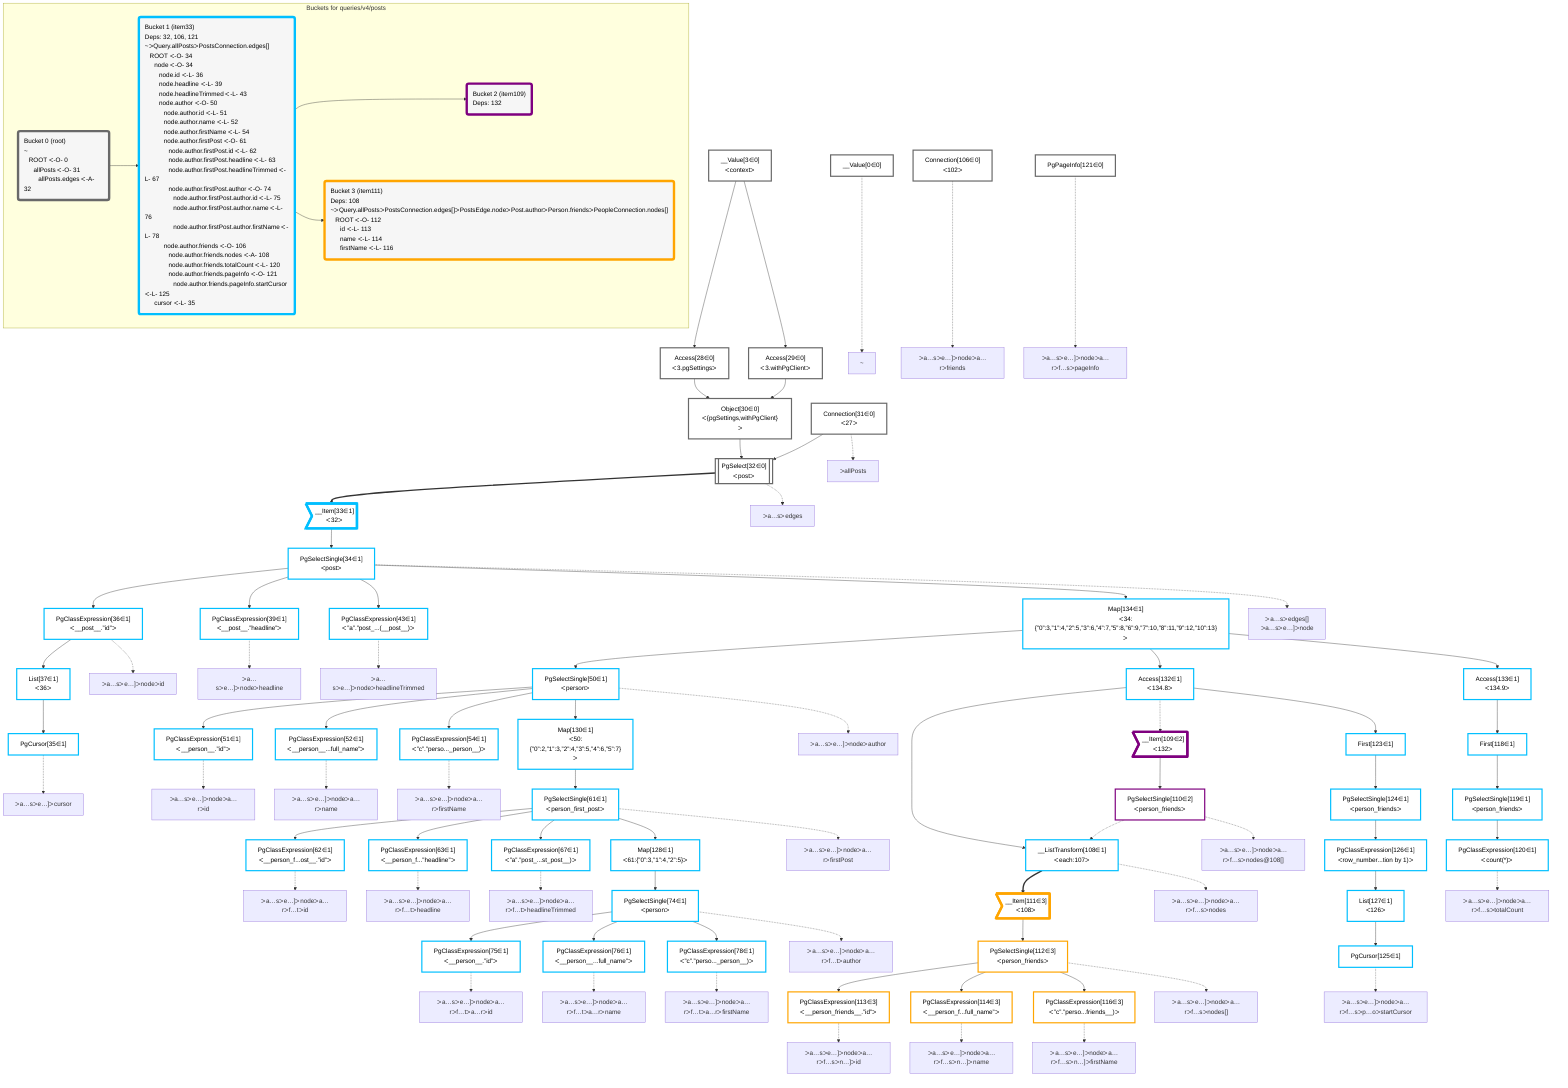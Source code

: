 graph TD
    classDef path fill:#eee,stroke:#000,color:#000
    classDef plan fill:#fff,stroke-width:3px,color:#000
    classDef itemplan fill:#fff,stroke-width:6px,color:#000
    classDef sideeffectplan fill:#f00,stroke-width:6px,color:#000
    classDef bucket fill:#f6f6f6,color:#000,stroke-width:6px,text-align:left


    %% define plans
    __Value0["__Value[0∈0]"]:::plan
    __Value3["__Value[3∈0]<br />ᐸcontextᐳ"]:::plan
    Access28["Access[28∈0]<br />ᐸ3.pgSettingsᐳ"]:::plan
    Access29["Access[29∈0]<br />ᐸ3.withPgClientᐳ"]:::plan
    Object30["Object[30∈0]<br />ᐸ{pgSettings,withPgClient}ᐳ"]:::plan
    Connection31["Connection[31∈0]<br />ᐸ27ᐳ"]:::plan
    PgSelect32[["PgSelect[32∈0]<br />ᐸpostᐳ"]]:::plan
    __Item33>"__Item[33∈1]<br />ᐸ32ᐳ"]:::itemplan
    PgSelectSingle34["PgSelectSingle[34∈1]<br />ᐸpostᐳ"]:::plan
    PgClassExpression36["PgClassExpression[36∈1]<br />ᐸ__post__.”id”ᐳ"]:::plan
    List37["List[37∈1]<br />ᐸ36ᐳ"]:::plan
    PgCursor35["PgCursor[35∈1]"]:::plan
    PgClassExpression39["PgClassExpression[39∈1]<br />ᐸ__post__.”headline”ᐳ"]:::plan
    PgClassExpression43["PgClassExpression[43∈1]<br />ᐸ”a”.”post_...(__post__)ᐳ"]:::plan
    Map134["Map[134∈1]<br />ᐸ34:{”0”:3,”1”:4,”2”:5,”3”:6,”4”:7,”5”:8,”6”:9,”7”:10,”8”:11,”9”:12,”10”:13}ᐳ"]:::plan
    PgSelectSingle50["PgSelectSingle[50∈1]<br />ᐸpersonᐳ"]:::plan
    PgClassExpression51["PgClassExpression[51∈1]<br />ᐸ__person__.”id”ᐳ"]:::plan
    PgClassExpression52["PgClassExpression[52∈1]<br />ᐸ__person__...full_name”ᐳ"]:::plan
    PgClassExpression54["PgClassExpression[54∈1]<br />ᐸ”c”.”perso..._person__)ᐳ"]:::plan
    Map130["Map[130∈1]<br />ᐸ50:{”0”:2,”1”:3,”2”:4,”3”:5,”4”:6,”5”:7}ᐳ"]:::plan
    PgSelectSingle61["PgSelectSingle[61∈1]<br />ᐸperson_first_postᐳ"]:::plan
    PgClassExpression62["PgClassExpression[62∈1]<br />ᐸ__person_f...ost__.”id”ᐳ"]:::plan
    PgClassExpression63["PgClassExpression[63∈1]<br />ᐸ__person_f...”headline”ᐳ"]:::plan
    PgClassExpression67["PgClassExpression[67∈1]<br />ᐸ”a”.”post_...st_post__)ᐳ"]:::plan
    Map128["Map[128∈1]<br />ᐸ61:{”0”:3,”1”:4,”2”:5}ᐳ"]:::plan
    PgSelectSingle74["PgSelectSingle[74∈1]<br />ᐸpersonᐳ"]:::plan
    PgClassExpression75["PgClassExpression[75∈1]<br />ᐸ__person__.”id”ᐳ"]:::plan
    PgClassExpression76["PgClassExpression[76∈1]<br />ᐸ__person__...full_name”ᐳ"]:::plan
    PgClassExpression78["PgClassExpression[78∈1]<br />ᐸ”c”.”perso..._person__)ᐳ"]:::plan
    Connection106["Connection[106∈0]<br />ᐸ102ᐳ"]:::plan
    Access132["Access[132∈1]<br />ᐸ134.8ᐳ"]:::plan
    __ListTransform108["__ListTransform[108∈1]<br />ᐸeach:107ᐳ"]:::plan
    __Item109>"__Item[109∈2]<br />ᐸ132ᐳ"]:::itemplan
    PgSelectSingle110["PgSelectSingle[110∈2]<br />ᐸperson_friendsᐳ"]:::plan
    __Item111>"__Item[111∈3]<br />ᐸ108ᐳ"]:::itemplan
    PgSelectSingle112["PgSelectSingle[112∈3]<br />ᐸperson_friendsᐳ"]:::plan
    PgClassExpression113["PgClassExpression[113∈3]<br />ᐸ__person_friends__.”id”ᐳ"]:::plan
    PgClassExpression114["PgClassExpression[114∈3]<br />ᐸ__person_f...full_name”ᐳ"]:::plan
    PgClassExpression116["PgClassExpression[116∈3]<br />ᐸ”c”.”perso...friends__)ᐳ"]:::plan
    Access133["Access[133∈1]<br />ᐸ134.9ᐳ"]:::plan
    First118["First[118∈1]"]:::plan
    PgSelectSingle119["PgSelectSingle[119∈1]<br />ᐸperson_friendsᐳ"]:::plan
    PgClassExpression120["PgClassExpression[120∈1]<br />ᐸcount(*)ᐳ"]:::plan
    PgPageInfo121["PgPageInfo[121∈0]"]:::plan
    First123["First[123∈1]"]:::plan
    PgSelectSingle124["PgSelectSingle[124∈1]<br />ᐸperson_friendsᐳ"]:::plan
    PgClassExpression126["PgClassExpression[126∈1]<br />ᐸrow_number...tion by 1)ᐳ"]:::plan
    List127["List[127∈1]<br />ᐸ126ᐳ"]:::plan
    PgCursor125["PgCursor[125∈1]"]:::plan

    %% plan dependencies
    __Value3 --> Access28
    __Value3 --> Access29
    Access28 & Access29 --> Object30
    Object30 & Connection31 --> PgSelect32
    PgSelect32 ==> __Item33
    __Item33 --> PgSelectSingle34
    PgSelectSingle34 --> PgClassExpression36
    PgClassExpression36 --> List37
    List37 --> PgCursor35
    PgSelectSingle34 --> PgClassExpression39
    PgSelectSingle34 --> PgClassExpression43
    PgSelectSingle34 --> Map134
    Map134 --> PgSelectSingle50
    PgSelectSingle50 --> PgClassExpression51
    PgSelectSingle50 --> PgClassExpression52
    PgSelectSingle50 --> PgClassExpression54
    PgSelectSingle50 --> Map130
    Map130 --> PgSelectSingle61
    PgSelectSingle61 --> PgClassExpression62
    PgSelectSingle61 --> PgClassExpression63
    PgSelectSingle61 --> PgClassExpression67
    PgSelectSingle61 --> Map128
    Map128 --> PgSelectSingle74
    PgSelectSingle74 --> PgClassExpression75
    PgSelectSingle74 --> PgClassExpression76
    PgSelectSingle74 --> PgClassExpression78
    Map134 --> Access132
    Access132 --> __ListTransform108
    PgSelectSingle110 -.-> __ListTransform108
    Access132 -.-> __Item109
    __Item109 --> PgSelectSingle110
    __ListTransform108 ==> __Item111
    __Item111 --> PgSelectSingle112
    PgSelectSingle112 --> PgClassExpression113
    PgSelectSingle112 --> PgClassExpression114
    PgSelectSingle112 --> PgClassExpression116
    Map134 --> Access133
    Access133 --> First118
    First118 --> PgSelectSingle119
    PgSelectSingle119 --> PgClassExpression120
    Access132 --> First123
    First123 --> PgSelectSingle124
    PgSelectSingle124 --> PgClassExpression126
    PgClassExpression126 --> List127
    List127 --> PgCursor125

    %% plan-to-path relationships
    P0["~"]
    __Value0 -.-> P0
    P31["ᐳallPosts"]
    Connection31 -.-> P31
    P32["ᐳa…sᐳedges"]
    PgSelect32 -.-> P32
    P34["ᐳa…sᐳedges[]<br />ᐳa…sᐳe…]ᐳnode"]
    PgSelectSingle34 -.-> P34
    P35["ᐳa…sᐳe…]ᐳcursor"]
    PgCursor35 -.-> P35
    P36["ᐳa…sᐳe…]ᐳnodeᐳid"]
    PgClassExpression36 -.-> P36
    P39["ᐳa…sᐳe…]ᐳnodeᐳheadline"]
    PgClassExpression39 -.-> P39
    P43["ᐳa…sᐳe…]ᐳnodeᐳheadlineTrimmed"]
    PgClassExpression43 -.-> P43
    P50["ᐳa…sᐳe…]ᐳnodeᐳauthor"]
    PgSelectSingle50 -.-> P50
    P51["ᐳa…sᐳe…]ᐳnodeᐳa…rᐳid"]
    PgClassExpression51 -.-> P51
    P52["ᐳa…sᐳe…]ᐳnodeᐳa…rᐳname"]
    PgClassExpression52 -.-> P52
    P54["ᐳa…sᐳe…]ᐳnodeᐳa…rᐳfirstName"]
    PgClassExpression54 -.-> P54
    P61["ᐳa…sᐳe…]ᐳnodeᐳa…rᐳfirstPost"]
    PgSelectSingle61 -.-> P61
    P62["ᐳa…sᐳe…]ᐳnodeᐳa…rᐳf…tᐳid"]
    PgClassExpression62 -.-> P62
    P63["ᐳa…sᐳe…]ᐳnodeᐳa…rᐳf…tᐳheadline"]
    PgClassExpression63 -.-> P63
    P67["ᐳa…sᐳe…]ᐳnodeᐳa…rᐳf…tᐳheadlineTrimmed"]
    PgClassExpression67 -.-> P67
    P74["ᐳa…sᐳe…]ᐳnodeᐳa…rᐳf…tᐳauthor"]
    PgSelectSingle74 -.-> P74
    P75["ᐳa…sᐳe…]ᐳnodeᐳa…rᐳf…tᐳa…rᐳid"]
    PgClassExpression75 -.-> P75
    P76["ᐳa…sᐳe…]ᐳnodeᐳa…rᐳf…tᐳa…rᐳname"]
    PgClassExpression76 -.-> P76
    P78["ᐳa…sᐳe…]ᐳnodeᐳa…rᐳf…tᐳa…rᐳfirstName"]
    PgClassExpression78 -.-> P78
    P106["ᐳa…sᐳe…]ᐳnodeᐳa…rᐳfriends"]
    Connection106 -.-> P106
    P108["ᐳa…sᐳe…]ᐳnodeᐳa…rᐳf…sᐳnodes"]
    __ListTransform108 -.-> P108
    P110["ᐳa…sᐳe…]ᐳnodeᐳa…rᐳf…sᐳnodes@108[]"]
    PgSelectSingle110 -.-> P110
    P112["ᐳa…sᐳe…]ᐳnodeᐳa…rᐳf…sᐳnodes[]"]
    PgSelectSingle112 -.-> P112
    P113["ᐳa…sᐳe…]ᐳnodeᐳa…rᐳf…sᐳn…]ᐳid"]
    PgClassExpression113 -.-> P113
    P114["ᐳa…sᐳe…]ᐳnodeᐳa…rᐳf…sᐳn…]ᐳname"]
    PgClassExpression114 -.-> P114
    P116["ᐳa…sᐳe…]ᐳnodeᐳa…rᐳf…sᐳn…]ᐳfirstName"]
    PgClassExpression116 -.-> P116
    P120["ᐳa…sᐳe…]ᐳnodeᐳa…rᐳf…sᐳtotalCount"]
    PgClassExpression120 -.-> P120
    P121["ᐳa…sᐳe…]ᐳnodeᐳa…rᐳf…sᐳpageInfo"]
    PgPageInfo121 -.-> P121
    P125["ᐳa…sᐳe…]ᐳnodeᐳa…rᐳf…sᐳp…oᐳstartCursor"]
    PgCursor125 -.-> P125

    subgraph "Buckets for queries/v4/posts"
    Bucket0("Bucket 0 (root)<br />~<br />⠀ROOT ᐸ-O- 0<br />⠀⠀allPosts ᐸ-O- 31<br />⠀⠀⠀allPosts.edges ᐸ-A- 32"):::bucket
    classDef bucket0 stroke:#696969
    class Bucket0,__Value0,__Value3,Access28,Access29,Object30,Connection31,PgSelect32,Connection106,PgPageInfo121 bucket0
    Bucket1("Bucket 1 (item33)<br />Deps: 32, 106, 121<br />~ᐳQuery.allPostsᐳPostsConnection.edges[]<br />⠀ROOT ᐸ-O- 34<br />⠀⠀node ᐸ-O- 34<br />⠀⠀⠀node.id ᐸ-L- 36<br />⠀⠀⠀node.headline ᐸ-L- 39<br />⠀⠀⠀node.headlineTrimmed ᐸ-L- 43<br />⠀⠀⠀node.author ᐸ-O- 50<br />⠀⠀⠀⠀node.author.id ᐸ-L- 51<br />⠀⠀⠀⠀node.author.name ᐸ-L- 52<br />⠀⠀⠀⠀node.author.firstName ᐸ-L- 54<br />⠀⠀⠀⠀node.author.firstPost ᐸ-O- 61<br />⠀⠀⠀⠀⠀node.author.firstPost.id ᐸ-L- 62<br />⠀⠀⠀⠀⠀node.author.firstPost.headline ᐸ-L- 63<br />⠀⠀⠀⠀⠀node.author.firstPost.headlineTrimmed ᐸ-L- 67<br />⠀⠀⠀⠀⠀node.author.firstPost.author ᐸ-O- 74<br />⠀⠀⠀⠀⠀⠀node.author.firstPost.author.id ᐸ-L- 75<br />⠀⠀⠀⠀⠀⠀node.author.firstPost.author.name ᐸ-L- 76<br />⠀⠀⠀⠀⠀⠀node.author.firstPost.author.firstName ᐸ-L- 78<br />⠀⠀⠀⠀node.author.friends ᐸ-O- 106<br />⠀⠀⠀⠀⠀node.author.friends.nodes ᐸ-A- 108<br />⠀⠀⠀⠀⠀node.author.friends.totalCount ᐸ-L- 120<br />⠀⠀⠀⠀⠀node.author.friends.pageInfo ᐸ-O- 121<br />⠀⠀⠀⠀⠀⠀node.author.friends.pageInfo.startCursor ᐸ-L- 125<br />⠀⠀cursor ᐸ-L- 35"):::bucket
    classDef bucket1 stroke:#00bfff
    class Bucket1,__Item33,PgSelectSingle34,PgCursor35,PgClassExpression36,List37,PgClassExpression39,PgClassExpression43,PgSelectSingle50,PgClassExpression51,PgClassExpression52,PgClassExpression54,PgSelectSingle61,PgClassExpression62,PgClassExpression63,PgClassExpression67,PgSelectSingle74,PgClassExpression75,PgClassExpression76,PgClassExpression78,__ListTransform108,First118,PgSelectSingle119,PgClassExpression120,First123,PgSelectSingle124,PgCursor125,PgClassExpression126,List127,Map128,Map130,Access132,Access133,Map134 bucket1
    Bucket2("Bucket 2 (item109)<br />Deps: 132"):::bucket
    classDef bucket2 stroke:#7f007f
    class Bucket2,__Item109,PgSelectSingle110 bucket2
    Bucket3("Bucket 3 (item111)<br />Deps: 108<br />~ᐳQuery.allPostsᐳPostsConnection.edges[]ᐳPostsEdge.nodeᐳPost.authorᐳPerson.friendsᐳPeopleConnection.nodes[]<br />⠀ROOT ᐸ-O- 112<br />⠀⠀id ᐸ-L- 113<br />⠀⠀name ᐸ-L- 114<br />⠀⠀firstName ᐸ-L- 116"):::bucket
    classDef bucket3 stroke:#ffa500
    class Bucket3,__Item111,PgSelectSingle112,PgClassExpression113,PgClassExpression114,PgClassExpression116 bucket3
    Bucket0 --> Bucket1
    Bucket1 --> Bucket2 & Bucket3
    end